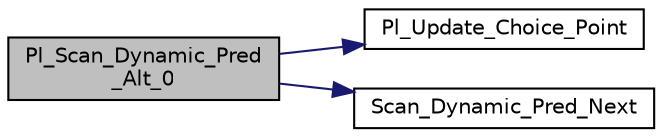 digraph "Pl_Scan_Dynamic_Pred_Alt_0"
{
  edge [fontname="Helvetica",fontsize="10",labelfontname="Helvetica",labelfontsize="10"];
  node [fontname="Helvetica",fontsize="10",shape=record];
  rankdir="LR";
  Node1 [label="Pl_Scan_Dynamic_Pred\l_Alt_0",height=0.2,width=0.4,color="black", fillcolor="grey75", style="filled", fontcolor="black"];
  Node1 -> Node2 [color="midnightblue",fontsize="10",style="solid"];
  Node2 [label="Pl_Update_Choice_Point",height=0.2,width=0.4,color="black", fillcolor="white", style="filled",URL="$wam__inst_8c.html#ac713c15b8ed89be9dc3274b0b754abb2"];
  Node1 -> Node3 [color="midnightblue",fontsize="10",style="solid"];
  Node3 [label="Scan_Dynamic_Pred_Next",height=0.2,width=0.4,color="black", fillcolor="white", style="filled",URL="$dynam__supp_8c.html#aac5c5e2f7507d4c8d463f76198a04f03"];
}
